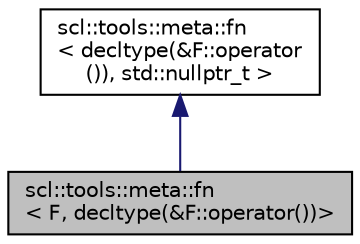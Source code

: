digraph "scl::tools::meta::fn&lt; F, decltype(&amp;F::operator())&gt;"
{
  edge [fontname="Helvetica",fontsize="10",labelfontname="Helvetica",labelfontsize="10"];
  node [fontname="Helvetica",fontsize="10",shape=record];
  Node2 [label="scl::tools::meta::fn\l\< F, decltype(&F::operator())\>",height=0.2,width=0.4,color="black", fillcolor="grey75", style="filled", fontcolor="black"];
  Node3 -> Node2 [dir="back",color="midnightblue",fontsize="10",style="solid",fontname="Helvetica"];
  Node3 [label="scl::tools::meta::fn\l\< decltype(&F::operator\l()), std::nullptr_t \>",height=0.2,width=0.4,color="black", fillcolor="white", style="filled",URL="$structscl_1_1tools_1_1meta_1_1fn.html"];
}
